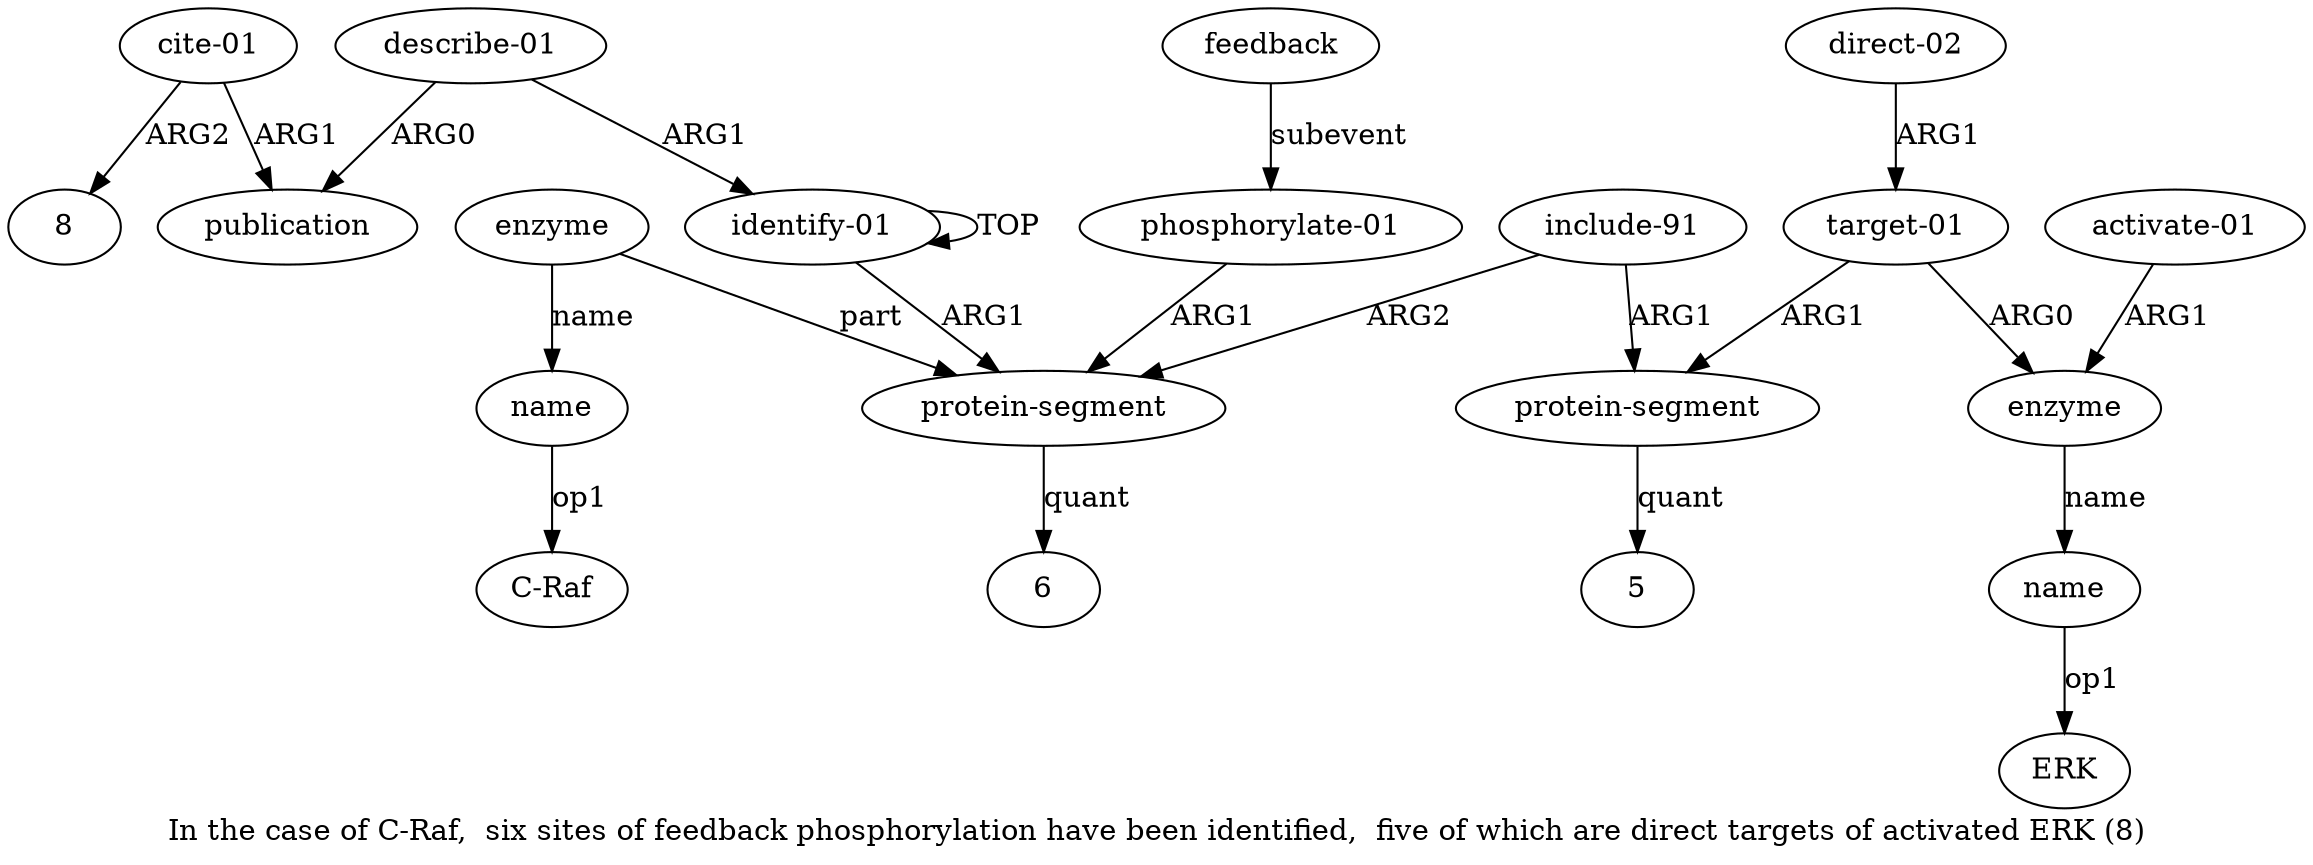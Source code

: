digraph  {
	graph [label="In the case of C-Raf,  six sites of feedback phosphorylation have been identified,  five of which are direct targets of activated \
ERK (8)"];
	node [label="\N"];
	a15	 [color=black,
		gold_ind=15,
		gold_label="cite-01",
		label="cite-01",
		test_ind=15,
		test_label="cite-01"];
	a14	 [color=black,
		gold_ind=14,
		gold_label=publication,
		label=publication,
		test_ind=14,
		test_label=publication];
	a15 -> a14 [key=0,
	color=black,
	gold_label=ARG1,
	label=ARG1,
	test_label=ARG1];
"a15 8" [color=black,
	gold_ind=-1,
	gold_label=8,
	label=8,
	test_ind=-1,
	test_label=8];
a15 -> "a15 8" [key=0,
color=black,
gold_label=ARG2,
label=ARG2,
test_label=ARG2];
a11 [color=black,
gold_ind=11,
gold_label="activate-01",
label="activate-01",
test_ind=11,
test_label="activate-01"];
a9 [color=black,
gold_ind=9,
gold_label=enzyme,
label=enzyme,
test_ind=9,
test_label=enzyme];
a11 -> a9 [key=0,
color=black,
gold_label=ARG1,
label=ARG1,
test_label=ARG1];
a10 [color=black,
gold_ind=10,
gold_label=name,
label=name,
test_ind=10,
test_label=name];
"a10 ERK" [color=black,
gold_ind=-1,
gold_label=ERK,
label=ERK,
test_ind=-1,
test_label=ERK];
a10 -> "a10 ERK" [key=0,
color=black,
gold_label=op1,
label=op1,
test_label=op1];
a13 [color=black,
gold_ind=13,
gold_label="describe-01",
label="describe-01",
test_ind=13,
test_label="describe-01"];
a13 -> a14 [key=0,
color=black,
gold_label=ARG0,
label=ARG0,
test_label=ARG0];
a0 [color=black,
gold_ind=0,
gold_label="identify-01",
label="identify-01",
test_ind=0,
test_label="identify-01"];
a13 -> a0 [key=0,
color=black,
gold_label=ARG1,
label=ARG1,
test_label=ARG1];
a12 [color=black,
gold_ind=12,
gold_label="direct-02",
label="direct-02",
test_ind=12,
test_label="direct-02"];
a8 [color=black,
gold_ind=8,
gold_label="target-01",
label="target-01",
test_ind=8,
test_label="target-01"];
a12 -> a8 [key=0,
color=black,
gold_label=ARG1,
label=ARG1,
test_label=ARG1];
"a1 6" [color=black,
gold_ind=-1,
gold_label=6,
label=6,
test_ind=-1,
test_label=6];
a1 [color=black,
gold_ind=1,
gold_label="protein-segment",
label="protein-segment",
test_ind=1,
test_label="protein-segment"];
a1 -> "a1 6" [key=0,
color=black,
gold_label=quant,
label=quant,
test_label=quant];
a0 -> a1 [key=0,
color=black,
gold_label=ARG1,
label=ARG1,
test_label=ARG1];
a0 -> a0 [key=0,
color=black,
gold_label=TOP,
label=TOP,
test_label=TOP];
a3 [color=black,
gold_ind=3,
gold_label=name,
label=name,
test_ind=3,
test_label=name];
"a3 C-Raf" [color=black,
gold_ind=-1,
gold_label="C-Raf",
label="C-Raf",
test_ind=-1,
test_label="C-Raf"];
a3 -> "a3 C-Raf" [key=0,
color=black,
gold_label=op1,
label=op1,
test_label=op1];
a2 [color=black,
gold_ind=2,
gold_label=enzyme,
label=enzyme,
test_ind=2,
test_label=enzyme];
a2 -> a1 [key=0,
color=black,
gold_label=part,
label=part,
test_label=part];
a2 -> a3 [key=0,
color=black,
gold_label=name,
label=name,
test_label=name];
a5 [color=black,
gold_ind=5,
gold_label=feedback,
label=feedback,
test_ind=5,
test_label=feedback];
a4 [color=black,
gold_ind=4,
gold_label="phosphorylate-01",
label="phosphorylate-01",
test_ind=4,
test_label="phosphorylate-01"];
a5 -> a4 [key=0,
color=black,
gold_label=subevent,
label=subevent,
test_label=subevent];
a4 -> a1 [key=0,
color=black,
gold_label=ARG1,
label=ARG1,
test_label=ARG1];
a7 [color=black,
gold_ind=7,
gold_label="protein-segment",
label="protein-segment",
test_ind=7,
test_label="protein-segment"];
"a7 5" [color=black,
gold_ind=-1,
gold_label=5,
label=5,
test_ind=-1,
test_label=5];
a7 -> "a7 5" [key=0,
color=black,
gold_label=quant,
label=quant,
test_label=quant];
a6 [color=black,
gold_ind=6,
gold_label="include-91",
label="include-91",
test_ind=6,
test_label="include-91"];
a6 -> a1 [key=0,
color=black,
gold_label=ARG2,
label=ARG2,
test_label=ARG2];
a6 -> a7 [key=0,
color=black,
gold_label=ARG1,
label=ARG1,
test_label=ARG1];
a9 -> a10 [key=0,
color=black,
gold_label=name,
label=name,
test_label=name];
a8 -> a7 [key=0,
color=black,
gold_label=ARG1,
label=ARG1,
test_label=ARG1];
a8 -> a9 [key=0,
color=black,
gold_label=ARG0,
label=ARG0,
test_label=ARG0];
}
